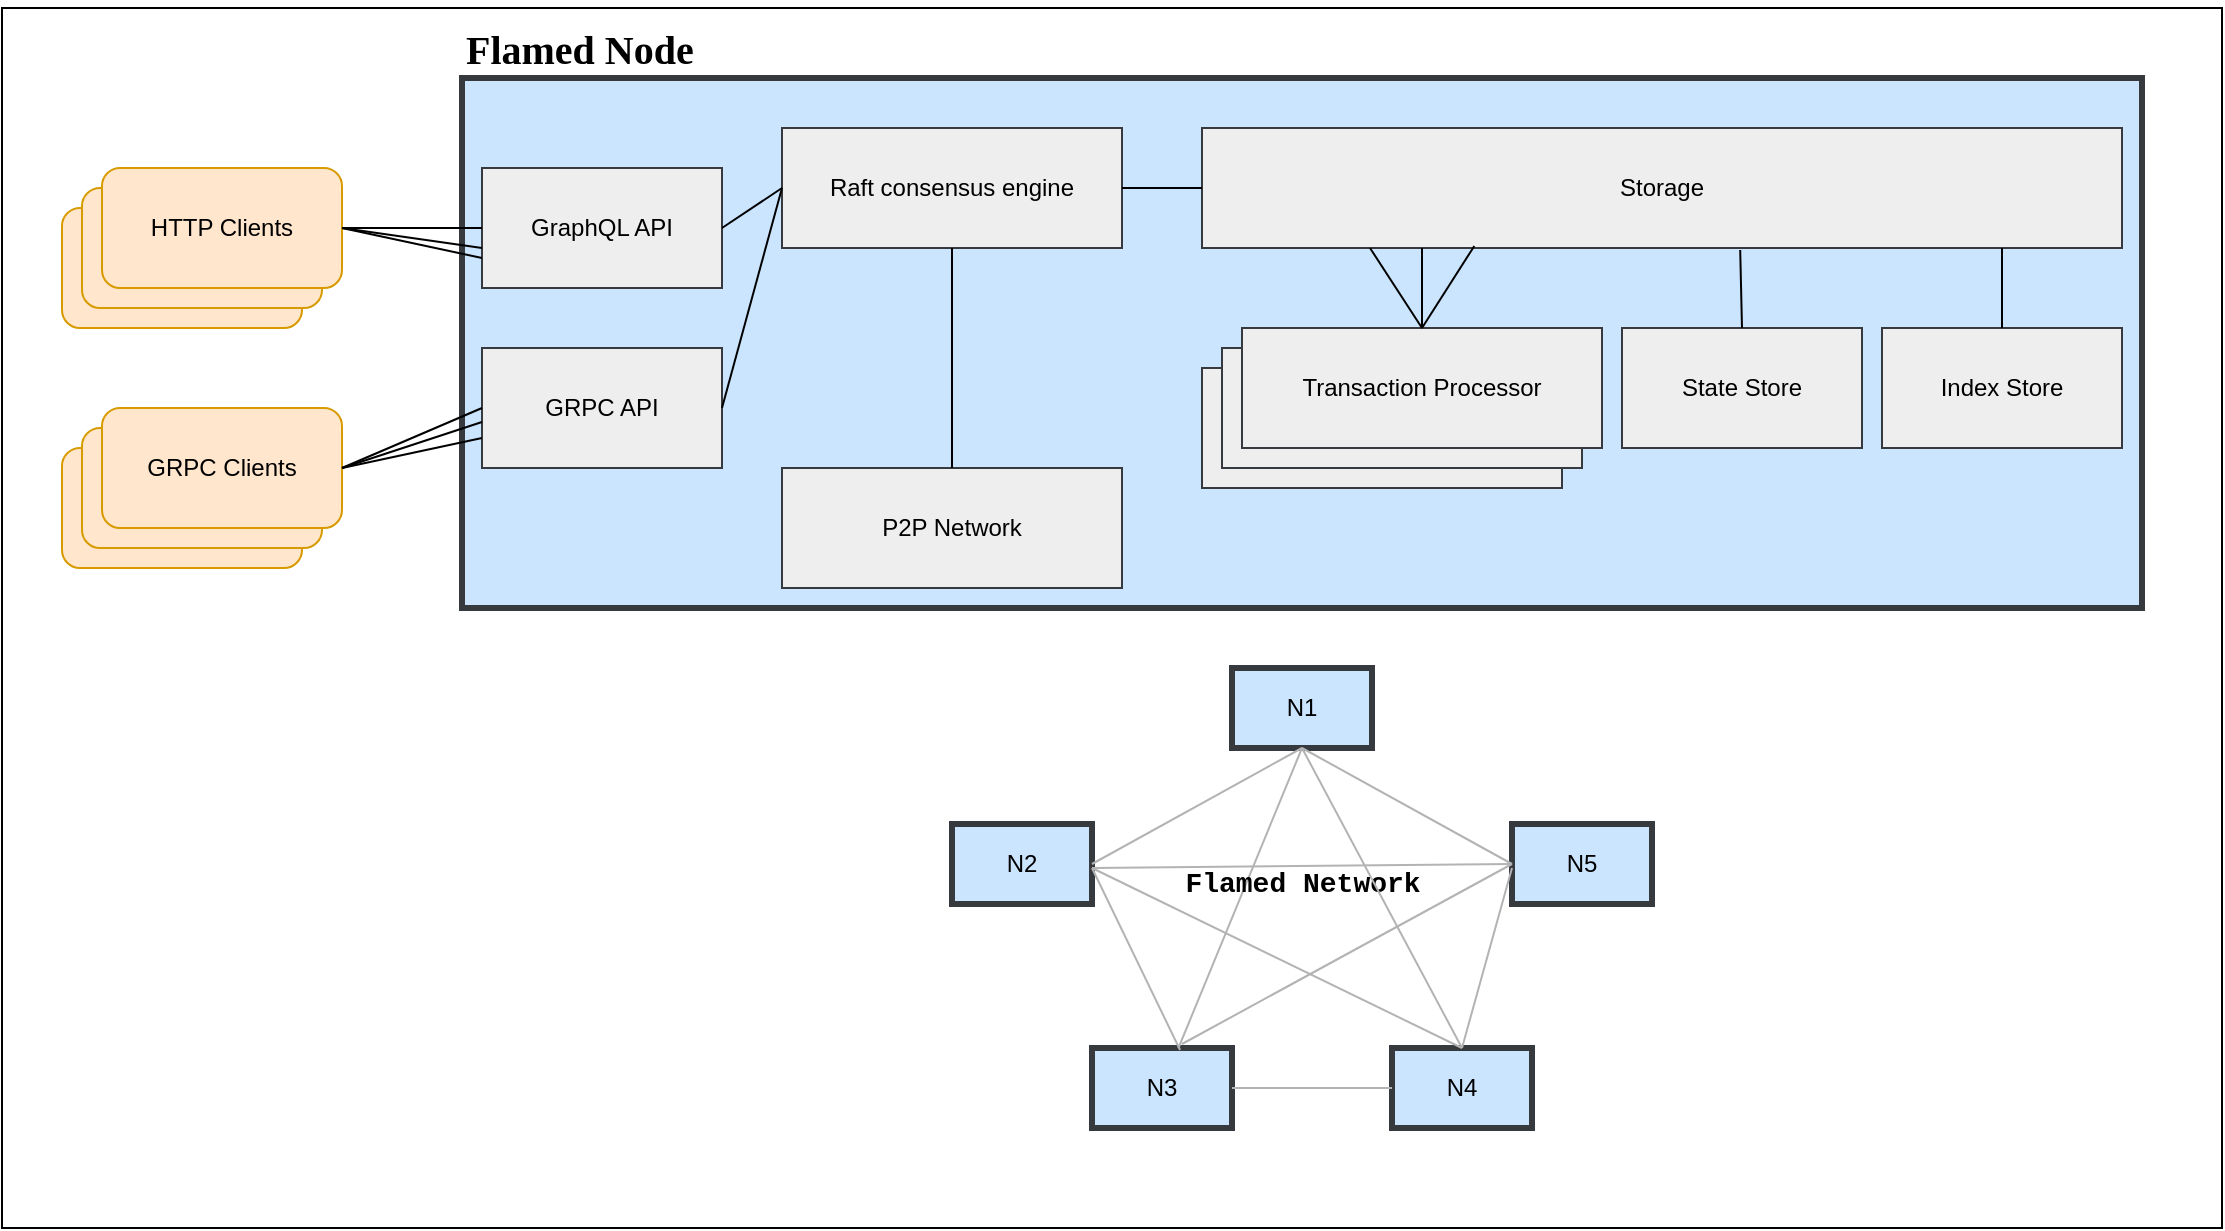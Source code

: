 <mxfile version="13.2.2" type="device"><diagram id="qYF-vSOYU1ivZngWB1ek" name="Page-1"><mxGraphModel dx="1572" dy="1160" grid="1" gridSize="10" guides="1" tooltips="1" connect="1" arrows="1" fold="1" page="1" pageScale="1" pageWidth="1100" pageHeight="850" background="#FFFFFF" math="0" shadow="0"><root><mxCell id="0"/><mxCell id="1" parent="0"/><mxCell id="L1WlvYyHefhgYodBMzo0-3" value="" style="rounded=0;whiteSpace=wrap;html=1;shadow=0;glass=0;comic=0;strokeWidth=3;fillColor=#cce5ff;strokeColor=#36393d;" parent="1" vertex="1"><mxGeometry x="260" y="75" width="840" height="265" as="geometry"/></mxCell><mxCell id="L1WlvYyHefhgYodBMzo0-4" value="&lt;p&gt;&lt;b&gt;&lt;font style=&quot;font-size: 20px&quot; face=&quot;Times New Roman&quot;&gt;Flamed Node&lt;/font&gt;&lt;/b&gt;&lt;/p&gt;" style="text;html=1;strokeColor=none;fillColor=none;align=left;verticalAlign=middle;whiteSpace=wrap;rounded=0;shadow=0;glass=0;comic=0;" parent="1" vertex="1"><mxGeometry x="260" y="50" width="130" height="20" as="geometry"/></mxCell><mxCell id="L1WlvYyHefhgYodBMzo0-6" value="" style="rounded=1;whiteSpace=wrap;html=1;shadow=0;glass=0;comic=0;strokeWidth=1;fillColor=#ffe6cc;strokeColor=#d79b00;" parent="1" vertex="1"><mxGeometry x="60" y="140" width="120" height="60" as="geometry"/></mxCell><mxCell id="L1WlvYyHefhgYodBMzo0-7" value="" style="rounded=1;whiteSpace=wrap;html=1;shadow=0;glass=0;comic=0;strokeWidth=1;fillColor=#ffe6cc;strokeColor=#d79b00;" parent="1" vertex="1"><mxGeometry x="70" y="130" width="120" height="60" as="geometry"/></mxCell><mxCell id="L1WlvYyHefhgYodBMzo0-8" value="HTTP Clients" style="rounded=1;whiteSpace=wrap;html=1;shadow=0;glass=0;comic=0;strokeWidth=1;fillColor=#ffe6cc;strokeColor=#d79b00;" parent="1" vertex="1"><mxGeometry x="80" y="120" width="120" height="60" as="geometry"/></mxCell><mxCell id="L1WlvYyHefhgYodBMzo0-5" value="GraphQL API" style="rounded=0;whiteSpace=wrap;html=1;shadow=0;glass=0;comic=0;strokeWidth=1;fontStyle=0;fillColor=#eeeeee;strokeColor=#36393d;" parent="1" vertex="1"><mxGeometry x="270" y="120" width="120" height="60" as="geometry"/></mxCell><mxCell id="L1WlvYyHefhgYodBMzo0-11" value="State Store" style="rounded=0;whiteSpace=wrap;html=1;shadow=0;glass=0;comic=0;strokeWidth=1;fontStyle=0;fillColor=#eeeeee;strokeColor=#36393d;" parent="1" vertex="1"><mxGeometry x="840" y="200" width="120" height="60" as="geometry"/></mxCell><mxCell id="L1WlvYyHefhgYodBMzo0-12" value="Index Store" style="rounded=0;whiteSpace=wrap;html=1;shadow=0;glass=0;comic=0;strokeWidth=1;fontStyle=0;fillColor=#eeeeee;strokeColor=#36393d;" parent="1" vertex="1"><mxGeometry x="970" y="200" width="120" height="60" as="geometry"/></mxCell><mxCell id="L1WlvYyHefhgYodBMzo0-13" value="GRPC API" style="rounded=0;whiteSpace=wrap;html=1;shadow=0;glass=0;comic=0;strokeWidth=1;fontStyle=0;fillColor=#eeeeee;strokeColor=#36393d;" parent="1" vertex="1"><mxGeometry x="270" y="210" width="120" height="60" as="geometry"/></mxCell><mxCell id="L1WlvYyHefhgYodBMzo0-14" value="Transaction Processor" style="rounded=0;whiteSpace=wrap;html=1;shadow=0;glass=0;comic=0;strokeWidth=1;fontStyle=0;fillColor=#eeeeee;strokeColor=#36393d;movable=1;resizable=1;rotatable=1;deletable=1;editable=1;connectable=1;" parent="1" vertex="1"><mxGeometry x="630" y="220" width="180" height="60" as="geometry"/></mxCell><mxCell id="L1WlvYyHefhgYodBMzo0-15" value="Transaction Processor" style="rounded=0;whiteSpace=wrap;html=1;shadow=0;glass=0;comic=0;strokeWidth=1;fontStyle=0;fillColor=#eeeeee;strokeColor=#36393d;movable=1;resizable=1;rotatable=1;deletable=1;editable=1;connectable=1;" parent="1" vertex="1"><mxGeometry x="640" y="210" width="180" height="60" as="geometry"/></mxCell><mxCell id="L1WlvYyHefhgYodBMzo0-16" value="Transaction Processor" style="rounded=0;whiteSpace=wrap;html=1;shadow=0;glass=0;comic=0;strokeWidth=1;fontStyle=0;fillColor=#eeeeee;strokeColor=#36393d;movable=1;resizable=1;rotatable=1;deletable=1;editable=1;connectable=1;" parent="1" vertex="1"><mxGeometry x="650" y="200" width="180" height="60" as="geometry"/></mxCell><mxCell id="L1WlvYyHefhgYodBMzo0-17" value="Raft consensus engine" style="rounded=0;whiteSpace=wrap;html=1;shadow=0;glass=0;comic=0;strokeWidth=1;fontStyle=0;fillColor=#eeeeee;strokeColor=#36393d;" parent="1" vertex="1"><mxGeometry x="420" y="100" width="170" height="60" as="geometry"/></mxCell><mxCell id="L1WlvYyHefhgYodBMzo0-18" value="Storage" style="rounded=0;whiteSpace=wrap;html=1;shadow=0;glass=0;comic=0;strokeWidth=1;fontStyle=0;fillColor=#eeeeee;strokeColor=#36393d;" parent="1" vertex="1"><mxGeometry x="630" y="100" width="460" height="60" as="geometry"/></mxCell><mxCell id="L1WlvYyHefhgYodBMzo0-19" value="" style="rounded=1;whiteSpace=wrap;html=1;shadow=0;glass=0;comic=0;strokeWidth=1;fillColor=#ffe6cc;strokeColor=#d79b00;" parent="1" vertex="1"><mxGeometry x="60" y="260" width="120" height="60" as="geometry"/></mxCell><mxCell id="L1WlvYyHefhgYodBMzo0-20" value="" style="rounded=1;whiteSpace=wrap;html=1;shadow=0;glass=0;comic=0;strokeWidth=1;fillColor=#ffe6cc;strokeColor=#d79b00;" parent="1" vertex="1"><mxGeometry x="70" y="250" width="120" height="60" as="geometry"/></mxCell><mxCell id="L1WlvYyHefhgYodBMzo0-21" value="GRPC Clients" style="rounded=1;whiteSpace=wrap;html=1;shadow=0;glass=0;comic=0;strokeWidth=1;fillColor=#ffe6cc;strokeColor=#d79b00;" parent="1" vertex="1"><mxGeometry x="80" y="240" width="120" height="60" as="geometry"/></mxCell><mxCell id="L1WlvYyHefhgYodBMzo0-22" value="P2P Network" style="rounded=0;whiteSpace=wrap;html=1;shadow=0;glass=0;comic=0;strokeWidth=1;fontStyle=0;fillColor=#eeeeee;strokeColor=#36393d;" parent="1" vertex="1"><mxGeometry x="420" y="270" width="170" height="60" as="geometry"/></mxCell><mxCell id="L1WlvYyHefhgYodBMzo0-23" value="N3" style="rounded=0;whiteSpace=wrap;html=1;shadow=0;glass=0;comic=0;strokeWidth=3;fillColor=#cce5ff;strokeColor=#36393d;" parent="1" vertex="1"><mxGeometry x="575" y="560" width="70" height="40" as="geometry"/></mxCell><mxCell id="L1WlvYyHefhgYodBMzo0-24" value="N4" style="rounded=0;whiteSpace=wrap;html=1;shadow=0;glass=0;comic=0;strokeWidth=3;fillColor=#cce5ff;strokeColor=#36393d;" parent="1" vertex="1"><mxGeometry x="725" y="560" width="70" height="40" as="geometry"/></mxCell><mxCell id="L1WlvYyHefhgYodBMzo0-25" value="N5" style="rounded=0;whiteSpace=wrap;html=1;shadow=0;glass=0;comic=0;strokeWidth=3;fillColor=#cce5ff;strokeColor=#36393d;" parent="1" vertex="1"><mxGeometry x="785" y="448" width="70" height="40" as="geometry"/></mxCell><mxCell id="L1WlvYyHefhgYodBMzo0-26" value="N2" style="rounded=0;whiteSpace=wrap;html=1;shadow=0;glass=0;comic=0;strokeWidth=3;fillColor=#cce5ff;strokeColor=#36393d;" parent="1" vertex="1"><mxGeometry x="505" y="448" width="70" height="40" as="geometry"/></mxCell><mxCell id="L1WlvYyHefhgYodBMzo0-32" value="" style="endArrow=none;html=1;fontFamily=Courier New;exitX=1;exitY=0.5;exitDx=0;exitDy=0;entryX=0;entryY=0.5;entryDx=0;entryDy=0;" parent="1" source="L1WlvYyHefhgYodBMzo0-5" target="L1WlvYyHefhgYodBMzo0-17" edge="1"><mxGeometry width="50" height="50" relative="1" as="geometry"><mxPoint x="380" y="170" as="sourcePoint"/><mxPoint x="430" y="120" as="targetPoint"/></mxGeometry></mxCell><mxCell id="L1WlvYyHefhgYodBMzo0-33" value="" style="endArrow=none;html=1;fontFamily=Courier New;entryX=0;entryY=0.5;entryDx=0;entryDy=0;exitX=1;exitY=0.5;exitDx=0;exitDy=0;" parent="1" source="L1WlvYyHefhgYodBMzo0-13" target="L1WlvYyHefhgYodBMzo0-17" edge="1"><mxGeometry width="50" height="50" relative="1" as="geometry"><mxPoint x="390" y="260" as="sourcePoint"/><mxPoint x="440" y="210" as="targetPoint"/></mxGeometry></mxCell><mxCell id="L1WlvYyHefhgYodBMzo0-34" value="" style="endArrow=none;html=1;fontFamily=Courier New;entryX=0;entryY=0.5;entryDx=0;entryDy=0;exitX=1;exitY=0.5;exitDx=0;exitDy=0;" parent="1" source="L1WlvYyHefhgYodBMzo0-8" target="L1WlvYyHefhgYodBMzo0-5" edge="1"><mxGeometry width="50" height="50" relative="1" as="geometry"><mxPoint x="200" y="180" as="sourcePoint"/><mxPoint x="250" y="130" as="targetPoint"/></mxGeometry></mxCell><mxCell id="L1WlvYyHefhgYodBMzo0-35" value="" style="endArrow=none;html=1;fontFamily=Courier New;" parent="1" edge="1"><mxGeometry width="50" height="50" relative="1" as="geometry"><mxPoint x="200" y="150" as="sourcePoint"/><mxPoint x="270" y="160" as="targetPoint"/></mxGeometry></mxCell><mxCell id="L1WlvYyHefhgYodBMzo0-36" value="" style="endArrow=none;html=1;fontFamily=Courier New;entryX=0;entryY=0.75;entryDx=0;entryDy=0;" parent="1" target="L1WlvYyHefhgYodBMzo0-5" edge="1"><mxGeometry width="50" height="50" relative="1" as="geometry"><mxPoint x="200" y="150" as="sourcePoint"/><mxPoint x="250" y="130" as="targetPoint"/></mxGeometry></mxCell><mxCell id="L1WlvYyHefhgYodBMzo0-37" value="" style="endArrow=none;html=1;fontFamily=Courier New;entryX=0;entryY=0.5;entryDx=0;entryDy=0;exitX=1;exitY=0.5;exitDx=0;exitDy=0;" parent="1" source="L1WlvYyHefhgYodBMzo0-21" target="L1WlvYyHefhgYodBMzo0-13" edge="1"><mxGeometry width="50" height="50" relative="1" as="geometry"><mxPoint x="200" y="300" as="sourcePoint"/><mxPoint x="250" y="250" as="targetPoint"/></mxGeometry></mxCell><mxCell id="L1WlvYyHefhgYodBMzo0-38" value="" style="endArrow=none;html=1;fontFamily=Courier New;exitX=1;exitY=0.5;exitDx=0;exitDy=0;entryX=0;entryY=0.75;entryDx=0;entryDy=0;" parent="1" source="L1WlvYyHefhgYodBMzo0-21" target="L1WlvYyHefhgYodBMzo0-13" edge="1"><mxGeometry width="50" height="50" relative="1" as="geometry"><mxPoint x="200" y="310" as="sourcePoint"/><mxPoint x="250" y="260" as="targetPoint"/></mxGeometry></mxCell><mxCell id="L1WlvYyHefhgYodBMzo0-39" value="" style="endArrow=none;html=1;fontFamily=Courier New;entryX=0;entryY=0.617;entryDx=0;entryDy=0;entryPerimeter=0;" parent="1" target="L1WlvYyHefhgYodBMzo0-13" edge="1"><mxGeometry width="50" height="50" relative="1" as="geometry"><mxPoint x="200" y="270" as="sourcePoint"/><mxPoint x="250" y="290" as="targetPoint"/></mxGeometry></mxCell><mxCell id="L1WlvYyHefhgYodBMzo0-40" value="" style="endArrow=none;html=1;fontFamily=Courier New;entryX=0.5;entryY=1;entryDx=0;entryDy=0;" parent="1" source="L1WlvYyHefhgYodBMzo0-22" target="L1WlvYyHefhgYodBMzo0-17" edge="1"><mxGeometry width="50" height="50" relative="1" as="geometry"><mxPoint x="470" y="210" as="sourcePoint"/><mxPoint x="520" y="160" as="targetPoint"/></mxGeometry></mxCell><mxCell id="L1WlvYyHefhgYodBMzo0-41" value="" style="endArrow=none;html=1;fontFamily=Courier New;exitX=1;exitY=0.5;exitDx=0;exitDy=0;entryX=0;entryY=0.5;entryDx=0;entryDy=0;" parent="1" source="L1WlvYyHefhgYodBMzo0-17" target="L1WlvYyHefhgYodBMzo0-18" edge="1"><mxGeometry width="50" height="50" relative="1" as="geometry"><mxPoint x="590" y="150" as="sourcePoint"/><mxPoint x="640" y="100" as="targetPoint"/></mxGeometry></mxCell><mxCell id="L1WlvYyHefhgYodBMzo0-42" value="" style="endArrow=none;html=1;fontFamily=Courier New;exitX=0.5;exitY=0;exitDx=0;exitDy=0;" parent="1" source="L1WlvYyHefhgYodBMzo0-16" edge="1"><mxGeometry width="50" height="50" relative="1" as="geometry"><mxPoint x="690" y="210" as="sourcePoint"/><mxPoint x="740" y="160" as="targetPoint"/></mxGeometry></mxCell><mxCell id="L1WlvYyHefhgYodBMzo0-43" value="" style="endArrow=none;html=1;fontFamily=Courier New;exitX=0.5;exitY=0;exitDx=0;exitDy=0;" parent="1" source="L1WlvYyHefhgYodBMzo0-16" edge="1"><mxGeometry width="50" height="50" relative="1" as="geometry"><mxPoint x="720" y="210" as="sourcePoint"/><mxPoint x="714" y="160" as="targetPoint"/></mxGeometry></mxCell><mxCell id="L1WlvYyHefhgYodBMzo0-44" value="" style="endArrow=none;html=1;fontFamily=Courier New;exitX=0.5;exitY=0;exitDx=0;exitDy=0;entryX=0.296;entryY=0.983;entryDx=0;entryDy=0;entryPerimeter=0;" parent="1" source="L1WlvYyHefhgYodBMzo0-16" target="L1WlvYyHefhgYodBMzo0-18" edge="1"><mxGeometry width="50" height="50" relative="1" as="geometry"><mxPoint x="740" y="210" as="sourcePoint"/><mxPoint x="790" y="160" as="targetPoint"/></mxGeometry></mxCell><mxCell id="L1WlvYyHefhgYodBMzo0-45" value="" style="endArrow=none;html=1;fontFamily=Courier New;exitX=0.5;exitY=0;exitDx=0;exitDy=0;entryX=0.585;entryY=1.017;entryDx=0;entryDy=0;entryPerimeter=0;" parent="1" source="L1WlvYyHefhgYodBMzo0-11" target="L1WlvYyHefhgYodBMzo0-18" edge="1"><mxGeometry width="50" height="50" relative="1" as="geometry"><mxPoint x="870" y="210" as="sourcePoint"/><mxPoint x="920" y="160" as="targetPoint"/></mxGeometry></mxCell><mxCell id="L1WlvYyHefhgYodBMzo0-46" value="" style="endArrow=none;html=1;fontFamily=Courier New;exitX=0.5;exitY=0;exitDx=0;exitDy=0;" parent="1" source="L1WlvYyHefhgYodBMzo0-12" edge="1"><mxGeometry width="50" height="50" relative="1" as="geometry"><mxPoint x="1010" y="210" as="sourcePoint"/><mxPoint x="1030" y="160" as="targetPoint"/></mxGeometry></mxCell><mxCell id="L1WlvYyHefhgYodBMzo0-49" value="N1" style="rounded=0;whiteSpace=wrap;html=1;shadow=0;glass=0;comic=0;strokeWidth=3;fillColor=#cce5ff;strokeColor=#36393d;" parent="1" vertex="1"><mxGeometry x="645" y="370" width="70" height="40" as="geometry"/></mxCell><mxCell id="L1WlvYyHefhgYodBMzo0-51" value="" style="endArrow=none;html=1;fontFamily=Courier New;fontSize=14;entryX=0.5;entryY=1;entryDx=0;entryDy=0;exitX=1;exitY=0.5;exitDx=0;exitDy=0;strokeColor=#B3B3B3;" parent="1" source="L1WlvYyHefhgYodBMzo0-26" target="L1WlvYyHefhgYodBMzo0-49" edge="1"><mxGeometry width="50" height="50" relative="1" as="geometry"><mxPoint x="655" y="460" as="sourcePoint"/><mxPoint x="705" y="410" as="targetPoint"/></mxGeometry></mxCell><mxCell id="L1WlvYyHefhgYodBMzo0-52" value="" style="endArrow=none;html=1;fontFamily=Courier New;fontSize=14;entryX=0.5;entryY=1;entryDx=0;entryDy=0;strokeColor=#B3B3B3;" parent="1" source="L1WlvYyHefhgYodBMzo0-23" target="L1WlvYyHefhgYodBMzo0-49" edge="1"><mxGeometry width="50" height="50" relative="1" as="geometry"><mxPoint x="665" y="460" as="sourcePoint"/><mxPoint x="715" y="410" as="targetPoint"/></mxGeometry></mxCell><mxCell id="L1WlvYyHefhgYodBMzo0-50" value="Flamed Network" style="text;html=1;align=center;verticalAlign=middle;resizable=0;points=[];autosize=1;fontFamily=Courier New;fontStyle=1;fontSize=14;" parent="1" vertex="1"><mxGeometry x="615" y="468" width="130" height="20" as="geometry"/></mxCell><mxCell id="L1WlvYyHefhgYodBMzo0-53" value="" style="endArrow=none;html=1;fontFamily=Courier New;fontSize=14;exitX=0.5;exitY=0;exitDx=0;exitDy=0;strokeColor=#B3B3B3;entryX=0.5;entryY=1;entryDx=0;entryDy=0;" parent="1" source="L1WlvYyHefhgYodBMzo0-24" target="L1WlvYyHefhgYodBMzo0-49" edge="1"><mxGeometry width="50" height="50" relative="1" as="geometry"><mxPoint x="585" y="478" as="sourcePoint"/><mxPoint x="675" y="410" as="targetPoint"/></mxGeometry></mxCell><mxCell id="L1WlvYyHefhgYodBMzo0-54" value="" style="endArrow=none;html=1;fontFamily=Courier New;fontSize=14;exitX=0;exitY=0.5;exitDx=0;exitDy=0;strokeColor=#B3B3B3;entryX=0.5;entryY=1;entryDx=0;entryDy=0;" parent="1" source="L1WlvYyHefhgYodBMzo0-25" target="L1WlvYyHefhgYodBMzo0-49" edge="1"><mxGeometry width="50" height="50" relative="1" as="geometry"><mxPoint x="770" y="570" as="sourcePoint"/><mxPoint x="690" y="420" as="targetPoint"/></mxGeometry></mxCell><mxCell id="L1WlvYyHefhgYodBMzo0-55" value="" style="endArrow=none;html=1;fontFamily=Courier New;fontSize=14;entryX=0.629;entryY=0.025;entryDx=0;entryDy=0;strokeColor=#B3B3B3;entryPerimeter=0;" parent="1" target="L1WlvYyHefhgYodBMzo0-23" edge="1"><mxGeometry width="50" height="50" relative="1" as="geometry"><mxPoint x="575" y="470" as="sourcePoint"/><mxPoint x="690" y="420" as="targetPoint"/></mxGeometry></mxCell><mxCell id="L1WlvYyHefhgYodBMzo0-56" value="" style="endArrow=none;html=1;fontFamily=Courier New;fontSize=14;entryX=0.5;entryY=0;entryDx=0;entryDy=0;strokeColor=#B3B3B3;" parent="1" target="L1WlvYyHefhgYodBMzo0-24" edge="1"><mxGeometry width="50" height="50" relative="1" as="geometry"><mxPoint x="575" y="470" as="sourcePoint"/><mxPoint x="629.03" y="571" as="targetPoint"/></mxGeometry></mxCell><mxCell id="L1WlvYyHefhgYodBMzo0-57" value="" style="endArrow=none;html=1;fontFamily=Courier New;fontSize=14;entryX=0;entryY=0.5;entryDx=0;entryDy=0;strokeColor=#B3B3B3;" parent="1" target="L1WlvYyHefhgYodBMzo0-25" edge="1"><mxGeometry width="50" height="50" relative="1" as="geometry"><mxPoint x="575" y="470" as="sourcePoint"/><mxPoint x="770" y="570" as="targetPoint"/></mxGeometry></mxCell><mxCell id="L1WlvYyHefhgYodBMzo0-58" value="" style="endArrow=none;html=1;fontFamily=Courier New;fontSize=14;entryX=0.643;entryY=-0.05;entryDx=0;entryDy=0;strokeColor=#B3B3B3;entryPerimeter=0;exitX=0;exitY=0.5;exitDx=0;exitDy=0;" parent="1" source="L1WlvYyHefhgYodBMzo0-25" target="L1WlvYyHefhgYodBMzo0-23" edge="1"><mxGeometry width="50" height="50" relative="1" as="geometry"><mxPoint x="585" y="480" as="sourcePoint"/><mxPoint x="629.03" y="571" as="targetPoint"/></mxGeometry></mxCell><mxCell id="L1WlvYyHefhgYodBMzo0-59" value="" style="endArrow=none;html=1;fontFamily=Courier New;fontSize=14;strokeColor=#B3B3B3;exitX=0.5;exitY=0;exitDx=0;exitDy=0;" parent="1" source="L1WlvYyHefhgYodBMzo0-24" edge="1"><mxGeometry width="50" height="50" relative="1" as="geometry"><mxPoint x="755" y="560" as="sourcePoint"/><mxPoint x="785" y="470" as="targetPoint"/></mxGeometry></mxCell><mxCell id="L1WlvYyHefhgYodBMzo0-60" value="" style="endArrow=none;html=1;fontFamily=Courier New;fontSize=14;entryX=1;entryY=0.5;entryDx=0;entryDy=0;strokeColor=#B3B3B3;exitX=0;exitY=0.5;exitDx=0;exitDy=0;" parent="1" source="L1WlvYyHefhgYodBMzo0-24" target="L1WlvYyHefhgYodBMzo0-23" edge="1"><mxGeometry width="50" height="50" relative="1" as="geometry"><mxPoint x="795" y="478" as="sourcePoint"/><mxPoint x="630.01" y="568" as="targetPoint"/></mxGeometry></mxCell><mxCell id="f5hCNcGR-1asNmSLQ7Vf-1" value="" style="rounded=0;whiteSpace=wrap;html=1;fillColor=none;" vertex="1" parent="1"><mxGeometry x="30" y="40" width="1110" height="610" as="geometry"/></mxCell></root></mxGraphModel></diagram></mxfile>